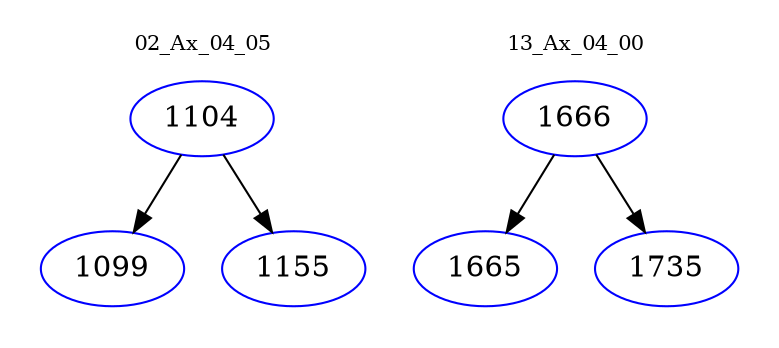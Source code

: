 digraph{
subgraph cluster_0 {
color = white
label = "02_Ax_04_05";
fontsize=10;
T0_1104 [label="1104", color="blue"]
T0_1104 -> T0_1099 [color="black"]
T0_1099 [label="1099", color="blue"]
T0_1104 -> T0_1155 [color="black"]
T0_1155 [label="1155", color="blue"]
}
subgraph cluster_1 {
color = white
label = "13_Ax_04_00";
fontsize=10;
T1_1666 [label="1666", color="blue"]
T1_1666 -> T1_1665 [color="black"]
T1_1665 [label="1665", color="blue"]
T1_1666 -> T1_1735 [color="black"]
T1_1735 [label="1735", color="blue"]
}
}
